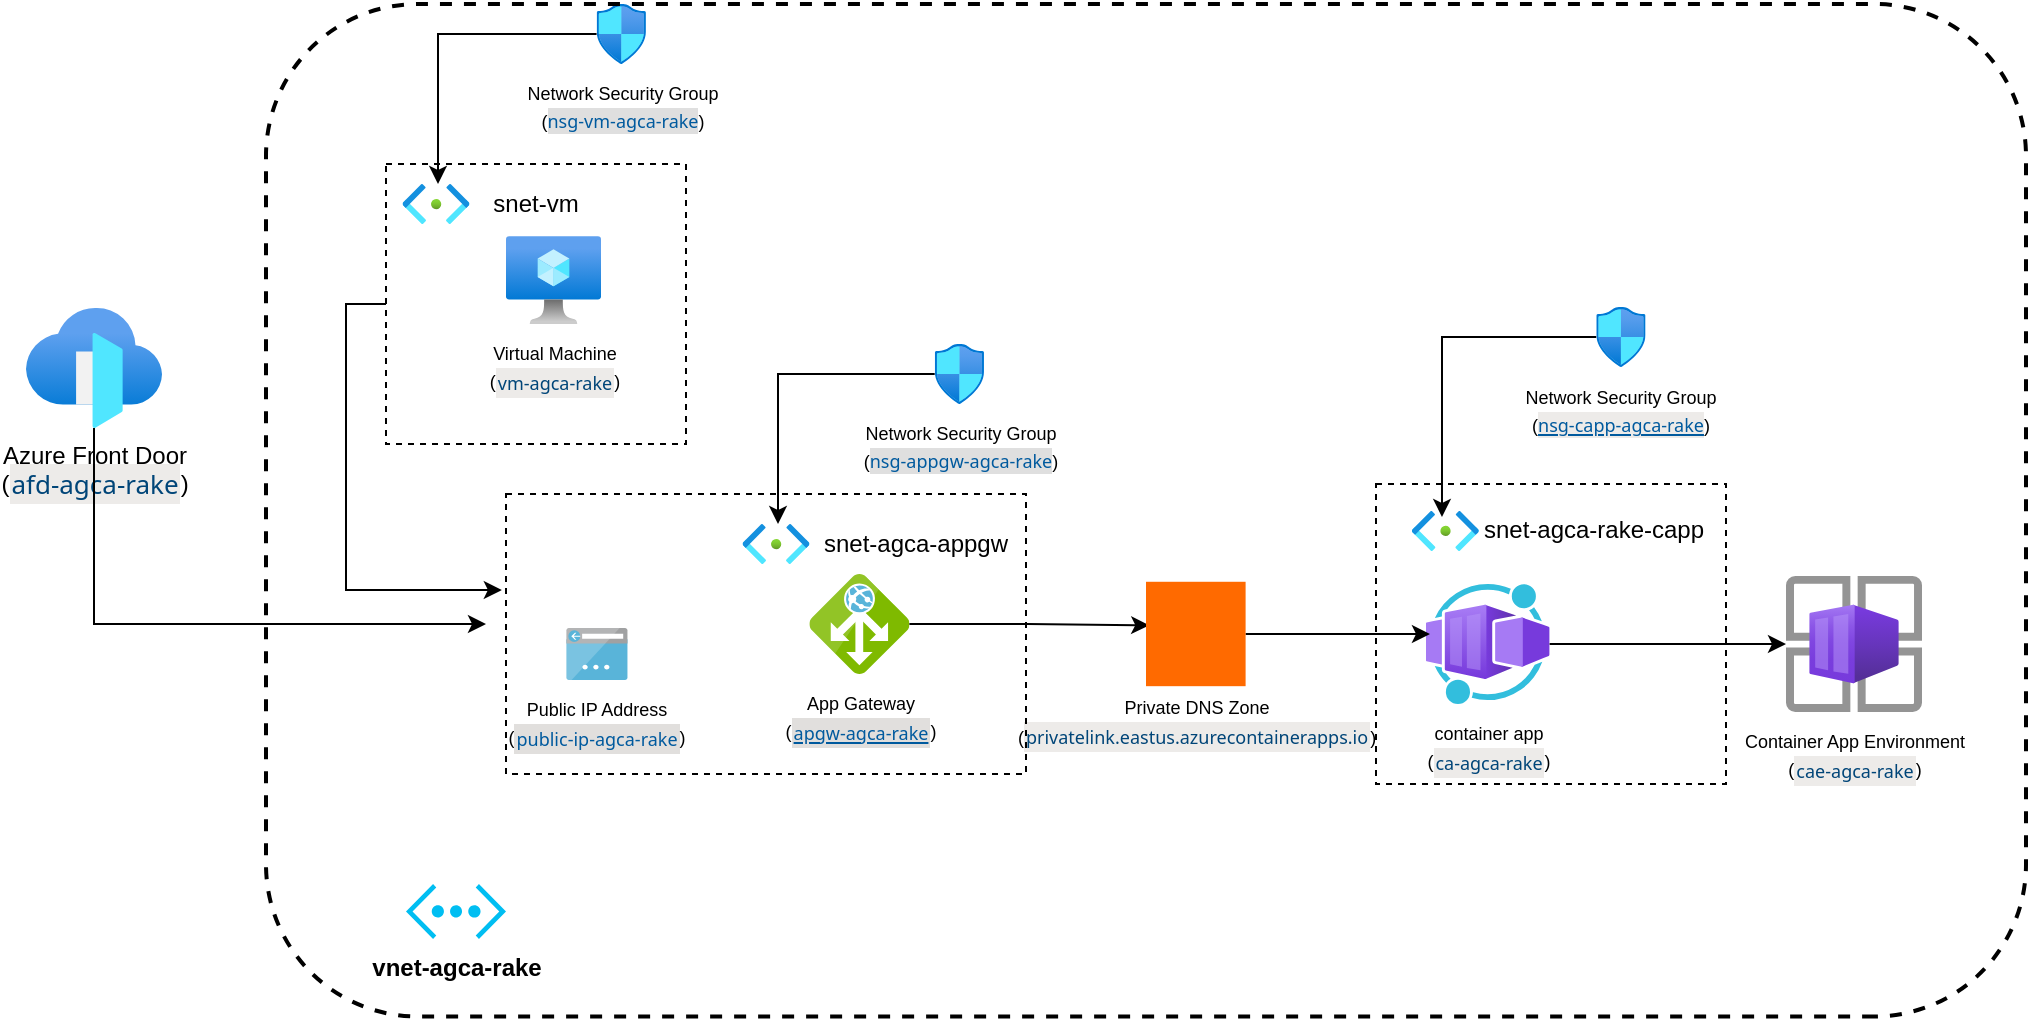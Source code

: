 <mxfile version="27.2.0">
  <diagram name="Page-1" id="NsV-b_rOQSx7sIdMvDjV">
    <mxGraphModel dx="2254" dy="858" grid="1" gridSize="10" guides="1" tooltips="1" connect="1" arrows="1" fold="1" page="1" pageScale="1" pageWidth="850" pageHeight="1100" math="0" shadow="0">
      <root>
        <mxCell id="0" />
        <mxCell id="1" parent="0" />
        <mxCell id="rLy20smRiQUEDHiaMtCd-56" value="Azure Front Door&lt;br&gt;(&lt;a style=&quot;font-size: 13px; text-decoration-line: none; vertical-align: middle; padding: 1px; cursor: pointer; color: rgb(0, 69, 120); font-family: az_ea_font, &amp;quot;Segoe UI&amp;quot;, az_font, system-ui, -apple-system, BlinkMacSystemFont, Roboto, Oxygen, Ubuntu, Cantarell, &amp;quot;Open Sans&amp;quot;, &amp;quot;Helvetica Neue&amp;quot;, sans-serif; text-align: left; background-color: rgb(237, 235, 233);&quot; href=&quot;https://portal.azure.com/#@simcorpcloud.onmicrosoft.com/resource/subscriptions/dd46fbee-59a0-47b0-bb75-3a3f02badb34/resourceGroups/rg-agca-rake/providers/Microsoft.Cdn/profiles/afd-agca-rake&quot; tabindex=&quot;0&quot; class=&quot;fxc-gcflink-link&quot;&gt;afd-agca-rake&lt;/a&gt;)" style="image;aspect=fixed;html=1;points=[];align=center;fontSize=12;image=img/lib/azure2/networking/Front_Doors.svg;" parent="1" vertex="1">
          <mxGeometry x="-290" y="222" width="68" height="60" as="geometry" />
        </mxCell>
        <mxCell id="rLy20smRiQUEDHiaMtCd-7" value="&lt;font style=&quot;font-size: 9px;&quot;&gt;App Gateway&lt;br&gt;(&lt;a style=&quot;vertical-align: middle; padding: 1px; cursor: pointer; color: rgb(0, 90, 158); font-family: az_ea_font, &amp;quot;Segoe UI&amp;quot;, az_font, system-ui, -apple-system, BlinkMacSystemFont, Roboto, Oxygen, Ubuntu, Cantarell, &amp;quot;Open Sans&amp;quot;, &amp;quot;Helvetica Neue&amp;quot;, sans-serif; text-align: left; background-color: rgb(225, 223, 221);&quot; href=&quot;https://portal.azure.com/#@simcorpcloud.onmicrosoft.com/resource/subscriptions/dd46fbee-59a0-47b0-bb75-3a3f02badb34/resourceGroups/rg-agca-rake/providers/Microsoft.Network/applicationGateways/apgw-agca-rake&quot; tabindex=&quot;0&quot; class=&quot;fxc-gcflink-link&quot;&gt;apgw-agca-rake&lt;/a&gt;)&lt;/font&gt;" style="image;sketch=0;aspect=fixed;html=1;points=[];align=center;fontSize=12;image=img/lib/mscae/Application_Gateway.svg;" parent="1" vertex="1">
          <mxGeometry x="101.7" y="355" width="50" height="50" as="geometry" />
        </mxCell>
        <mxCell id="rLy20smRiQUEDHiaMtCd-9" value="snet-agca-appgw" style="text;align=center;verticalAlign=middle;whiteSpace=wrap;rounded=0;labelBorderColor=none;spacingTop=0;spacing=22;spacingRight=0;textShadow=0;labelBackgroundColor=default;" parent="1" vertex="1">
          <mxGeometry x="80" y="325" width="150" height="30" as="geometry" />
        </mxCell>
        <mxCell id="rLy20smRiQUEDHiaMtCd-11" value="&lt;font style=&quot;font-size: 9px;&quot;&gt;container app&lt;br&gt;(&lt;a style=&quot;text-decoration-line: none; vertical-align: middle; padding: 1px; cursor: pointer; color: rgb(0, 69, 120); font-family: az_ea_font, &amp;quot;Segoe UI&amp;quot;, az_font, system-ui, -apple-system, BlinkMacSystemFont, Roboto, Oxygen, Ubuntu, Cantarell, &amp;quot;Open Sans&amp;quot;, &amp;quot;Helvetica Neue&amp;quot;, sans-serif; text-align: left; background-color: rgb(237, 235, 233);&quot; href=&quot;https://portal.azure.com/#@simcorpcloud.onmicrosoft.com/resource/subscriptions/dd46fbee-59a0-47b0-bb75-3a3f02badb34/resourceGroups/rg-agca-rake/providers/Microsoft.App/containerApps/ca-agca-rake&quot; tabindex=&quot;0&quot; class=&quot;fxc-gcflink-link&quot;&gt;ca-agca-rake&lt;/a&gt;)&lt;/font&gt;" style="image;aspect=fixed;html=1;points=[];align=center;fontSize=12;image=img/lib/azure2/other/Worker_Container_App.svg;" parent="1" vertex="1">
          <mxGeometry x="410" y="360" width="61.82" height="60" as="geometry" />
        </mxCell>
        <mxCell id="rLy20smRiQUEDHiaMtCd-12" value="" style="rounded=0;whiteSpace=wrap;html=1;strokeColor=default;dashed=1;fillColor=none;" parent="1" vertex="1">
          <mxGeometry x="385" y="310" width="175" height="150" as="geometry" />
        </mxCell>
        <mxCell id="rLy20smRiQUEDHiaMtCd-13" value="snet-agca-rake-capp" style="text;align=center;verticalAlign=middle;whiteSpace=wrap;rounded=0;labelBorderColor=none;spacingTop=0;spacing=22;spacingRight=0;textShadow=0;labelBackgroundColor=default;" parent="1" vertex="1">
          <mxGeometry x="385" y="318.48" width="218" height="30" as="geometry" />
        </mxCell>
        <mxCell id="rLy20smRiQUEDHiaMtCd-14" value="&lt;b&gt;vnet-agca-rake&lt;/b&gt;" style="verticalLabelPosition=bottom;html=1;verticalAlign=top;align=center;strokeColor=none;fillColor=#00BEF2;shape=mxgraph.azure.virtual_network;pointerEvents=1;" parent="1" vertex="1">
          <mxGeometry x="-100" y="510" width="50" height="27.5" as="geometry" />
        </mxCell>
        <mxCell id="rLy20smRiQUEDHiaMtCd-15" value="" style="image;aspect=fixed;html=1;points=[];align=center;fontSize=12;image=img/lib/azure2/networking/Subnet.svg;" parent="1" vertex="1">
          <mxGeometry x="68.31" y="330" width="33.39" height="20" as="geometry" />
        </mxCell>
        <mxCell id="rLy20smRiQUEDHiaMtCd-18" value="" style="image;aspect=fixed;html=1;points=[];align=center;fontSize=12;image=img/lib/azure2/networking/Subnet.svg;" parent="1" vertex="1">
          <mxGeometry x="403" y="323.48" width="33.39" height="20" as="geometry" />
        </mxCell>
        <mxCell id="rLy20smRiQUEDHiaMtCd-27" style="edgeStyle=orthogonalEdgeStyle;rounded=0;orthogonalLoop=1;jettySize=auto;html=1;entryX=0.032;entryY=0.417;entryDx=0;entryDy=0;entryPerimeter=0;" parent="1" source="rLy20smRiQUEDHiaMtCd-35" target="rLy20smRiQUEDHiaMtCd-11" edge="1">
          <mxGeometry relative="1" as="geometry" />
        </mxCell>
        <mxCell id="rLy20smRiQUEDHiaMtCd-28" value="&lt;font style=&quot;font-size: 9px;&quot;&gt;Network Security Group&lt;br&gt;(&lt;a style=&quot;font-family: &amp;quot;Segoe UI&amp;quot;, &amp;quot;Segoe UI Web (West European)&amp;quot;, &amp;quot;Segoe UI&amp;quot;, -apple-system, BlinkMacSystemFont, Roboto, &amp;quot;Helvetica Neue&amp;quot;, sans-serif; -webkit-font-smoothing: antialiased; color: rgb(0, 90, 158); outline: none; text-decoration-line: none; text-align: left; background-color: rgb(223, 223, 223);&quot; tabindex=&quot;-1&quot; class=&quot;ms-Link root-268&quot; href=&quot;https://portal.azure.com/#blade/HubsExtension/ResourceMenuBlade/id/%2Fsubscriptions%2Fdd46fbee-59a0-47b0-bb75-3a3f02badb34%2FresourceGroups%2Frg-agca-rake%2Fproviders%2FMicrosoft.Network%2FnetworkSecurityGroups%2Fnsg-appgw-agca-rake&quot;&gt;nsg-appgw-agca-rake&lt;/a&gt;)&lt;/font&gt;" style="image;aspect=fixed;html=1;points=[];align=center;fontSize=12;image=img/lib/azure2/networking/Network_Security_Groups.svg;" parent="1" vertex="1">
          <mxGeometry x="164.35" y="240" width="24.71" height="30" as="geometry" />
        </mxCell>
        <mxCell id="rLy20smRiQUEDHiaMtCd-29" style="edgeStyle=orthogonalEdgeStyle;rounded=0;orthogonalLoop=1;jettySize=auto;html=1;entryX=0.53;entryY=0;entryDx=0;entryDy=0;entryPerimeter=0;" parent="1" source="rLy20smRiQUEDHiaMtCd-28" target="rLy20smRiQUEDHiaMtCd-15" edge="1">
          <mxGeometry relative="1" as="geometry" />
        </mxCell>
        <mxCell id="rLy20smRiQUEDHiaMtCd-30" value="&lt;font style=&quot;font-size: 9px;&quot;&gt;Network Security Group&lt;br&gt;(&lt;a style=&quot;font-family: &amp;quot;Segoe UI&amp;quot;, &amp;quot;Segoe UI Web (West European)&amp;quot;, &amp;quot;Segoe UI&amp;quot;, -apple-system, BlinkMacSystemFont, Roboto, &amp;quot;Helvetica Neue&amp;quot;, sans-serif; -webkit-font-smoothing: antialiased; color: rgb(0, 90, 158); outline: none; text-align: left; background-color: rgb(237, 235, 233);&quot; tabindex=&quot;-1&quot; class=&quot;ms-Link root-268&quot; href=&quot;https://portal.azure.com/#blade/HubsExtension/ResourceMenuBlade/id/%2Fsubscriptions%2Fdd46fbee-59a0-47b0-bb75-3a3f02badb34%2FresourceGroups%2Frg-agca-rake%2Fproviders%2FMicrosoft.Network%2FnetworkSecurityGroups%2Fnsg-capp-agca-rake&quot;&gt;nsg-capp-agca-rake&lt;/a&gt;)&lt;/font&gt;" style="image;aspect=fixed;html=1;points=[];align=center;fontSize=12;image=img/lib/azure2/networking/Network_Security_Groups.svg;" parent="1" vertex="1">
          <mxGeometry x="495.11" y="221.51" width="24.71" height="30" as="geometry" />
        </mxCell>
        <mxCell id="rLy20smRiQUEDHiaMtCd-32" style="edgeStyle=orthogonalEdgeStyle;rounded=0;orthogonalLoop=1;jettySize=auto;html=1;entryX=0.449;entryY=0.15;entryDx=0;entryDy=0;entryPerimeter=0;" parent="1" source="rLy20smRiQUEDHiaMtCd-30" target="rLy20smRiQUEDHiaMtCd-18" edge="1">
          <mxGeometry relative="1" as="geometry" />
        </mxCell>
        <mxCell id="rLy20smRiQUEDHiaMtCd-36" value="" style="edgeStyle=orthogonalEdgeStyle;rounded=0;orthogonalLoop=1;jettySize=auto;html=1;entryX=0.032;entryY=0.417;entryDx=0;entryDy=0;entryPerimeter=0;" parent="1" source="rLy20smRiQUEDHiaMtCd-7" target="rLy20smRiQUEDHiaMtCd-35" edge="1">
          <mxGeometry relative="1" as="geometry">
            <mxPoint x="152" y="380" as="sourcePoint" />
            <mxPoint x="725" y="380" as="targetPoint" />
          </mxGeometry>
        </mxCell>
        <mxCell id="rLy20smRiQUEDHiaMtCd-35" value="&lt;div&gt;&lt;br&gt;&lt;/div&gt;&lt;div&gt;&lt;br&gt;&lt;/div&gt;&lt;div&gt;&lt;br&gt;&lt;/div&gt;&lt;div&gt;&lt;br&gt;&lt;/div&gt;&lt;div&gt;&lt;br&gt;&lt;/div&gt;&lt;div&gt;&lt;br&gt;&lt;/div&gt;&lt;div&gt;&lt;br&gt;&lt;/div&gt;&lt;div&gt;&lt;font style=&quot;font-size: 9px;&quot;&gt;Private DNS Zone&lt;br&gt;(&lt;a style=&quot;text-decoration-line: none; vertical-align: middle; padding: 1px; cursor: pointer; color: rgb(0, 69, 120); font-family: az_ea_font, &amp;quot;Segoe UI&amp;quot;, az_font, system-ui, -apple-system, BlinkMacSystemFont, Roboto, Oxygen, Ubuntu, Cantarell, &amp;quot;Open Sans&amp;quot;, &amp;quot;Helvetica Neue&amp;quot;, sans-serif; text-align: left; background-color: rgb(237, 235, 233);&quot; href=&quot;https://portal.azure.com/#@simcorpcloud.onmicrosoft.com/resource/subscriptions/dd46fbee-59a0-47b0-bb75-3a3f02badb34/resourceGroups/rg-agca-rake/providers/Microsoft.Network/privateDnsZones/privatelink.eastus.azurecontainerapps.io&quot; tabindex=&quot;0&quot; class=&quot;fxc-gcflink-link&quot;&gt;privatelink.eastus.azurecontainerapps.io&lt;/a&gt;&lt;span style=&quot;background-color: transparent; color: light-dark(rgb(0, 0, 0), rgb(255, 255, 255));&quot;&gt;)&lt;/span&gt;&lt;/font&gt;&lt;/div&gt;&lt;div&gt;&lt;br&gt;&lt;/div&gt;" style="points=[];aspect=fixed;html=1;align=center;shadow=0;dashed=0;fillColor=#FF6A00;strokeColor=none;shape=mxgraph.alibaba_cloud.dns_privatezone_02;" parent="1" vertex="1">
          <mxGeometry x="270" y="358.89" width="49.8" height="52.2" as="geometry" />
        </mxCell>
        <mxCell id="rLy20smRiQUEDHiaMtCd-42" value="&lt;font style=&quot;font-size: 9px;&quot;&gt;Public IP Address&lt;/font&gt;&lt;div&gt;&lt;font style=&quot;font-size: 9px;&quot;&gt;(&lt;a style=&quot;text-decoration-line: none; vertical-align: middle; padding: 1px; cursor: pointer; color: rgb(0, 90, 158); font-family: az_ea_font, &amp;quot;Segoe UI&amp;quot;, az_font, system-ui, -apple-system, BlinkMacSystemFont, Roboto, Oxygen, Ubuntu, Cantarell, &amp;quot;Open Sans&amp;quot;, &amp;quot;Helvetica Neue&amp;quot;, sans-serif; text-align: left; background-color: rgb(225, 223, 221);&quot; href=&quot;https://portal.azure.com/#@simcorpcloud.onmicrosoft.com/resource/subscriptions/dd46fbee-59a0-47b0-bb75-3a3f02badb34/resourceGroups/rg-agca-rake/providers/Microsoft.Network/publicIPAddresses/public-ip-agca-rake&quot; tabindex=&quot;0&quot; class=&quot;fxc-gcflink-link&quot;&gt;public-ip-agca-rake&lt;/a&gt;)&lt;/font&gt;&lt;/div&gt;" style="image;sketch=0;aspect=fixed;html=1;points=[];align=center;fontSize=12;image=img/lib/mscae/App_Service_IPAddress.svg;" parent="1" vertex="1">
          <mxGeometry x="-20" y="382" width="30.95" height="26" as="geometry" />
        </mxCell>
        <mxCell id="rLy20smRiQUEDHiaMtCd-44" value="&lt;font style=&quot;font-size: 9px;&quot;&gt;Virtual Machine&lt;br&gt;(&lt;a style=&quot;text-decoration-line: none; vertical-align: middle; padding: 1px; cursor: pointer; color: rgb(0, 69, 120); font-family: az_ea_font, &amp;quot;Segoe UI&amp;quot;, az_font, system-ui, -apple-system, BlinkMacSystemFont, Roboto, Oxygen, Ubuntu, Cantarell, &amp;quot;Open Sans&amp;quot;, &amp;quot;Helvetica Neue&amp;quot;, sans-serif; text-align: left; background-color: rgb(237, 235, 233);&quot; href=&quot;https://portal.azure.com/#@simcorpcloud.onmicrosoft.com/resource/subscriptions/dd46fbee-59a0-47b0-bb75-3a3f02badb34/resourceGroups/rg-agca-rake/providers/Microsoft.Compute/virtualMachines/vm-agca-rake&quot; tabindex=&quot;0&quot; class=&quot;fxc-gcflink-link&quot;&gt;vm-agca-rake&lt;/a&gt;)&lt;/font&gt;" style="image;aspect=fixed;html=1;points=[];align=center;fontSize=12;image=img/lib/azure2/compute/Virtual_Machine.svg;" parent="1" vertex="1">
          <mxGeometry x="-50" y="186" width="47.5" height="44.06" as="geometry" />
        </mxCell>
        <mxCell id="rLy20smRiQUEDHiaMtCd-47" value="snet-vm" style="text;align=center;verticalAlign=middle;whiteSpace=wrap;rounded=0;labelBorderColor=none;spacingTop=0;spacing=22;spacingRight=0;textShadow=0;labelBackgroundColor=default;" parent="1" vertex="1">
          <mxGeometry x="-90" y="155" width="110" height="30" as="geometry" />
        </mxCell>
        <mxCell id="rLy20smRiQUEDHiaMtCd-48" value="" style="image;aspect=fixed;html=1;points=[];align=center;fontSize=12;image=img/lib/azure2/networking/Subnet.svg;" parent="1" vertex="1">
          <mxGeometry x="-101.69" y="160" width="33.39" height="20" as="geometry" />
        </mxCell>
        <mxCell id="rLy20smRiQUEDHiaMtCd-49" value="&lt;font style=&quot;font-size: 9px;&quot;&gt;Network Security Group&lt;br&gt;(&lt;a style=&quot;font-family: &amp;quot;Segoe UI&amp;quot;, &amp;quot;Segoe UI Web (West European)&amp;quot;, &amp;quot;Segoe UI&amp;quot;, -apple-system, BlinkMacSystemFont, Roboto, &amp;quot;Helvetica Neue&amp;quot;, sans-serif; -webkit-font-smoothing: antialiased; color: rgb(0, 90, 158); outline: none; text-decoration-line: none; text-align: left; background-color: rgb(223, 223, 223);&quot; tabindex=&quot;-1&quot; class=&quot;ms-Link root-268&quot; href=&quot;https://portal.azure.com/#blade/HubsExtension/ResourceMenuBlade/id/%2Fsubscriptions%2Fdd46fbee-59a0-47b0-bb75-3a3f02badb34%2FresourceGroups%2Frg-agca-rake%2Fproviders%2FMicrosoft.Network%2FnetworkSecurityGroups%2Fnsg-vm-agca-rake&quot;&gt;nsg-vm-agca-rake&lt;/a&gt;)&lt;/font&gt;" style="image;aspect=fixed;html=1;points=[];align=center;fontSize=12;image=img/lib/azure2/networking/Network_Security_Groups.svg;" parent="1" vertex="1">
          <mxGeometry x="-4.71" y="70" width="24.71" height="30" as="geometry" />
        </mxCell>
        <mxCell id="rLy20smRiQUEDHiaMtCd-50" style="edgeStyle=orthogonalEdgeStyle;rounded=0;orthogonalLoop=1;jettySize=auto;html=1;entryX=0.53;entryY=0;entryDx=0;entryDy=0;entryPerimeter=0;" parent="1" source="rLy20smRiQUEDHiaMtCd-49" target="rLy20smRiQUEDHiaMtCd-48" edge="1">
          <mxGeometry relative="1" as="geometry" />
        </mxCell>
        <mxCell id="rLy20smRiQUEDHiaMtCd-61" style="edgeStyle=orthogonalEdgeStyle;rounded=0;orthogonalLoop=1;jettySize=auto;html=1;entryX=-0.008;entryY=0.343;entryDx=0;entryDy=0;entryPerimeter=0;" parent="1" source="rLy20smRiQUEDHiaMtCd-51" target="rLy20smRiQUEDHiaMtCd-52" edge="1">
          <mxGeometry relative="1" as="geometry">
            <mxPoint x="-110" y="360" as="targetPoint" />
            <Array as="points">
              <mxPoint x="-130" y="220" />
              <mxPoint x="-130" y="363" />
            </Array>
          </mxGeometry>
        </mxCell>
        <mxCell id="rLy20smRiQUEDHiaMtCd-51" value="" style="rounded=0;whiteSpace=wrap;html=1;strokeColor=default;dashed=1;fillColor=none;" parent="1" vertex="1">
          <mxGeometry x="-110" y="150" width="150" height="140" as="geometry" />
        </mxCell>
        <mxCell id="rLy20smRiQUEDHiaMtCd-52" value="" style="rounded=0;whiteSpace=wrap;html=1;strokeColor=default;dashed=1;fillColor=none;" parent="1" vertex="1">
          <mxGeometry x="-50" y="315" width="260" height="140" as="geometry" />
        </mxCell>
        <mxCell id="rLy20smRiQUEDHiaMtCd-54" value="" style="edgeStyle=orthogonalEdgeStyle;rounded=0;orthogonalLoop=1;jettySize=auto;html=1;" parent="1" source="rLy20smRiQUEDHiaMtCd-11" target="rLy20smRiQUEDHiaMtCd-21" edge="1">
          <mxGeometry relative="1" as="geometry">
            <mxPoint x="685" y="388.48" as="targetPoint" />
            <mxPoint x="520" y="389" as="sourcePoint" />
          </mxGeometry>
        </mxCell>
        <mxCell id="rLy20smRiQUEDHiaMtCd-21" value="&lt;font style=&quot;font-size: 9px;&quot;&gt;Container App Environment&lt;/font&gt;&lt;div&gt;&lt;font style=&quot;font-size: 9px;&quot;&gt;(&lt;a style=&quot;text-decoration-line: none; vertical-align: middle; padding: 1px; cursor: pointer; color: rgb(0, 69, 120); font-family: az_ea_font, &amp;quot;Segoe UI&amp;quot;, az_font, system-ui, -apple-system, BlinkMacSystemFont, Roboto, Oxygen, Ubuntu, Cantarell, &amp;quot;Open Sans&amp;quot;, &amp;quot;Helvetica Neue&amp;quot;, sans-serif; text-align: left; background-color: rgb(237, 235, 233);&quot; href=&quot;https://portal.azure.com/#@simcorpcloud.onmicrosoft.com/resource/subscriptions/dd46fbee-59a0-47b0-bb75-3a3f02badb34/resourceGroups/rg-agca-rake/providers/Microsoft.App/managedEnvironments/cae-agca-rake&quot; tabindex=&quot;0&quot; class=&quot;fxc-gcflink-link&quot;&gt;cae-agca-rake&lt;/a&gt;&lt;span style=&quot;background-color: light-dark(#ffffff, var(--ge-dark-color, #121212)); color: light-dark(rgb(0, 0, 0), rgb(255, 255, 255));&quot;&gt;)&lt;/span&gt;&lt;/font&gt;&lt;/div&gt;" style="image;aspect=fixed;html=1;points=[];align=center;fontSize=12;image=img/lib/azure2/other/Container_App_Environments.svg;" parent="1" vertex="1">
          <mxGeometry x="590" y="356" width="68" height="68" as="geometry" />
        </mxCell>
        <mxCell id="rLy20smRiQUEDHiaMtCd-55" value="" style="rounded=1;whiteSpace=wrap;html=1;fillColor=none;dashed=1;perimeterSpacing=23;strokeWidth=2;shadow=0;glass=0;direction=west;container=1;" parent="1" vertex="1">
          <mxGeometry x="-170" y="70" width="880" height="506.25" as="geometry">
            <mxRectangle x="-170" y="70" width="50" height="40" as="alternateBounds" />
          </mxGeometry>
        </mxCell>
        <mxCell id="rLy20smRiQUEDHiaMtCd-59" style="edgeStyle=orthogonalEdgeStyle;rounded=0;orthogonalLoop=1;jettySize=auto;html=1;" parent="1" source="rLy20smRiQUEDHiaMtCd-56" edge="1">
          <mxGeometry relative="1" as="geometry">
            <mxPoint x="-60" y="380" as="targetPoint" />
            <Array as="points">
              <mxPoint x="-256" y="380" />
              <mxPoint x="-119" y="380" />
            </Array>
          </mxGeometry>
        </mxCell>
      </root>
    </mxGraphModel>
  </diagram>
</mxfile>
